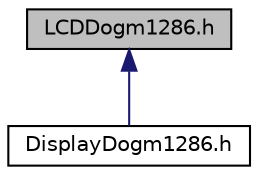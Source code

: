 digraph "LCDDogm1286.h"
{
  edge [fontname="Helvetica",fontsize="10",labelfontname="Helvetica",labelfontsize="10"];
  node [fontname="Helvetica",fontsize="10",shape=record];
  Node1 [label="LCDDogm1286.h",height=0.2,width=0.4,color="black", fillcolor="grey75", style="filled", fontcolor="black"];
  Node1 -> Node2 [dir="back",color="midnightblue",fontsize="10",style="solid"];
  Node2 [label="DisplayDogm1286.h",height=0.2,width=0.4,color="black", fillcolor="white", style="filled",URL="$_display_dogm1286_8h.html"];
}
